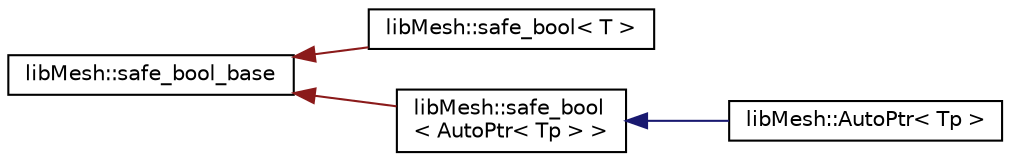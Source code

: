 digraph "Graphical Class Hierarchy"
{
  edge [fontname="Helvetica",fontsize="10",labelfontname="Helvetica",labelfontsize="10"];
  node [fontname="Helvetica",fontsize="10",shape=record];
  rankdir="LR";
  Node1 [label="libMesh::safe_bool_base",height=0.2,width=0.4,color="black", fillcolor="white", style="filled",URL="$classlibMesh_1_1safe__bool__base.html"];
  Node1 -> Node2 [dir="back",color="firebrick4",fontsize="10",style="solid",fontname="Helvetica"];
  Node2 [label="libMesh::safe_bool\< T \>",height=0.2,width=0.4,color="black", fillcolor="white", style="filled",URL="$classlibMesh_1_1safe__bool.html"];
  Node1 -> Node3 [dir="back",color="firebrick4",fontsize="10",style="solid",fontname="Helvetica"];
  Node3 [label="libMesh::safe_bool\l\< AutoPtr\< Tp \> \>",height=0.2,width=0.4,color="black", fillcolor="white", style="filled",URL="$classlibMesh_1_1safe__bool.html"];
  Node3 -> Node4 [dir="back",color="midnightblue",fontsize="10",style="solid",fontname="Helvetica"];
  Node4 [label="libMesh::AutoPtr\< Tp \>",height=0.2,width=0.4,color="black", fillcolor="white", style="filled",URL="$classlibMesh_1_1AutoPtr.html",tooltip="A simple smart pointer providing strict ownership semantics. "];
}
